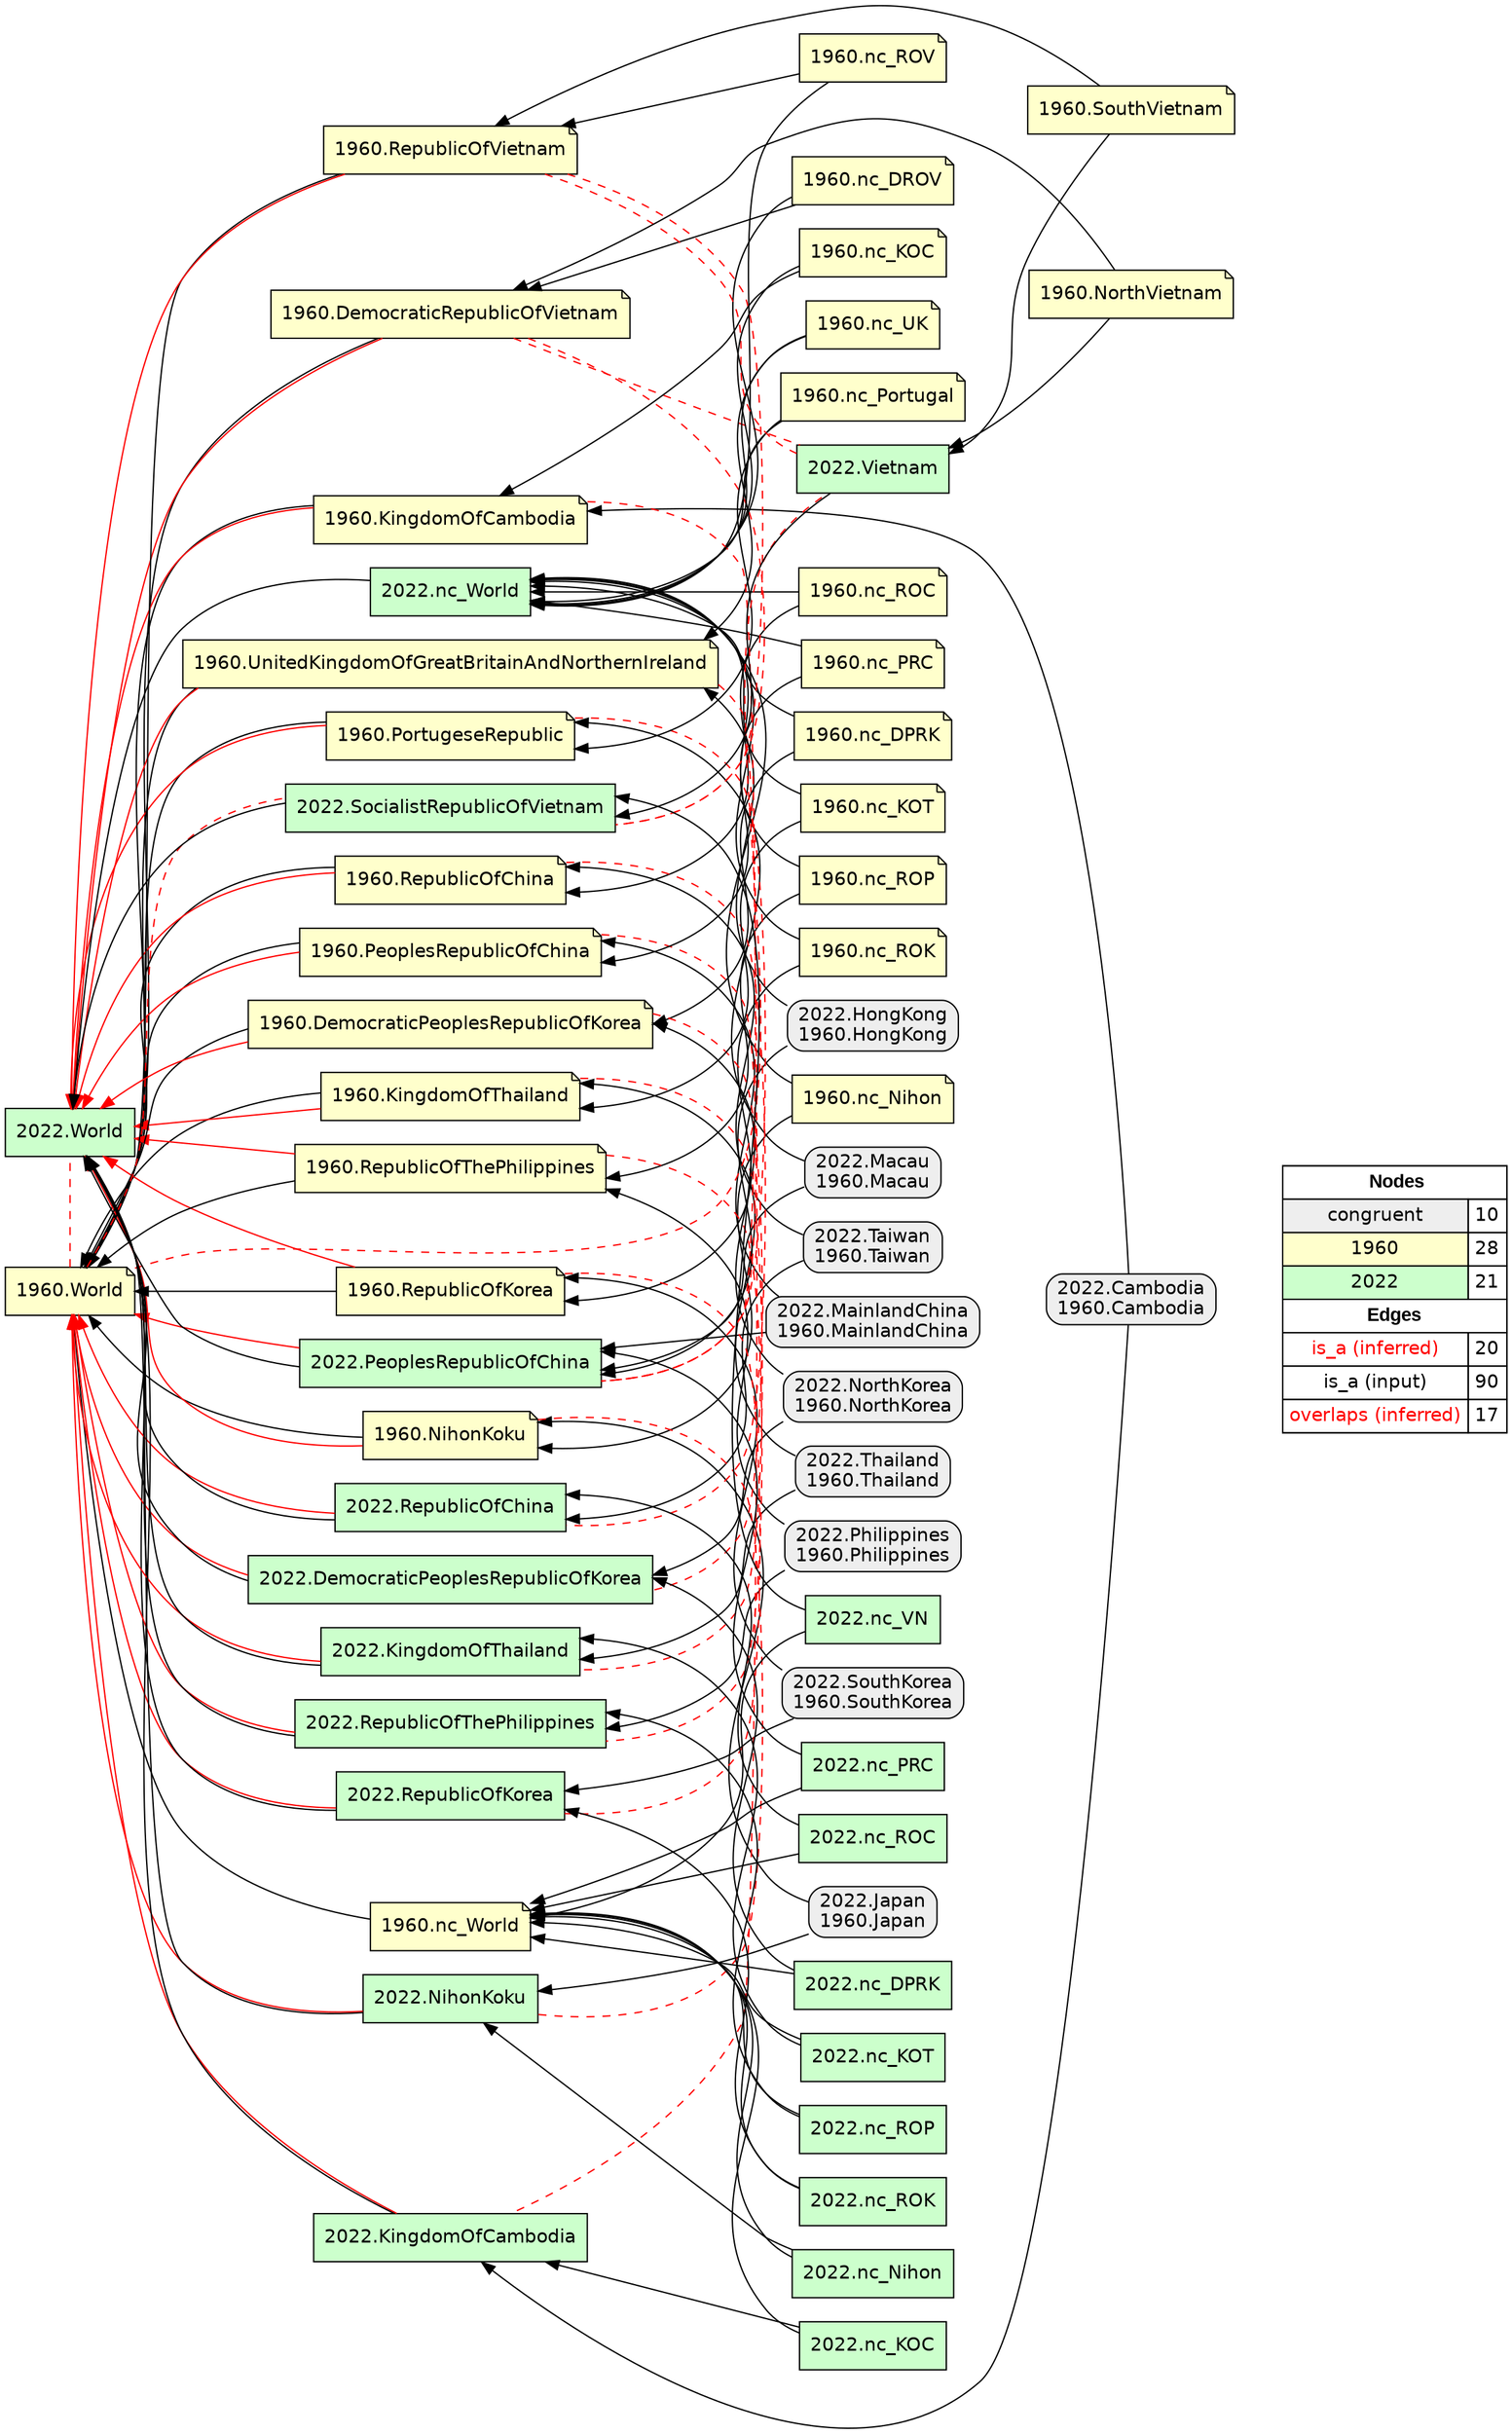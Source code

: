 digraph{
rankdir=RL
node[shape=box style="filled,rounded" fillcolor="#EEEEEE" fontname="helvetica"] 
"2022.Cambodia\n1960.Cambodia"
"2022.Japan\n1960.Japan"
"2022.HongKong\n1960.HongKong"
"2022.NorthKorea\n1960.NorthKorea"
"2022.Thailand\n1960.Thailand"
"2022.Taiwan\n1960.Taiwan"
"2022.SouthKorea\n1960.SouthKorea"
"2022.Philippines\n1960.Philippines"
"2022.Macau\n1960.Macau"
"2022.MainlandChina\n1960.MainlandChina"
node[shape=note style=filled fillcolor="#FFFFCC" fontname="helvetica"] 
"1960.nc_Nihon"
"1960.nc_ROK"
"1960.nc_ROC"
"1960.nc_ROP"
"1960.nc_ROV"
"1960.DemocraticRepublicOfVietnam"
"1960.PortugeseRepublic"
"1960.RepublicOfChina"
"1960.nc_Portugal"
"1960.UnitedKingdomOfGreatBritainAndNorthernIreland"
"1960.nc_UK"
"1960.PeoplesRepublicOfChina"
"1960.KingdomOfThailand"
"1960.nc_DROV"
"1960.nc_PRC"
"1960.NihonKoku"
"1960.KingdomOfCambodia"
"1960.RepublicOfKorea"
"1960.RepublicOfThePhilippines"
"1960.nc_World"
"1960.nc_DPRK"
"1960.RepublicOfVietnam"
"1960.DemocraticPeoplesRepublicOfKorea"
"1960.SouthVietnam"
"1960.nc_KOT"
"1960.nc_KOC"
"1960.World"
"1960.NorthVietnam"
node[shape=box style=filled fillcolor="#CCFFCC" fontname="helvetica"] 
"2022.nc_VN"
"2022.SocialistRepublicOfVietnam"
"2022.RepublicOfKorea"
"2022.DemocraticPeoplesRepublicOfKorea"
"2022.nc_World"
"2022.PeoplesRepublicOfChina"
"2022.nc_DPRK"
"2022.RepublicOfChina"
"2022.RepublicOfThePhilippines"
"2022.nc_Nihon"
"2022.Vietnam"
"2022.NihonKoku"
"2022.World"
"2022.KingdomOfThailand"
"2022.nc_PRC"
"2022.nc_ROK"
"2022.nc_KOC"
"2022.nc_ROC"
"2022.nc_KOT"
"2022.nc_ROP"
"2022.KingdomOfCambodia"
edge[arrowhead=normal style=solid color="#FF0000" constraint=true penwidth=1]
"1960.KingdomOfCambodia" -> "2022.World"
"2022.RepublicOfKorea" -> "1960.World"
"1960.UnitedKingdomOfGreatBritainAndNorthernIreland" -> "2022.World"
"1960.RepublicOfVietnam" -> "2022.World"
"1960.RepublicOfChina" -> "2022.World"
"2022.RepublicOfChina" -> "1960.World"
"1960.PeoplesRepublicOfChina" -> "2022.World"
"1960.RepublicOfKorea" -> "2022.World"
"2022.DemocraticPeoplesRepublicOfKorea" -> "1960.World"
"1960.KingdomOfThailand" -> "2022.World"
"2022.PeoplesRepublicOfChina" -> "1960.World"
"1960.PortugeseRepublic" -> "2022.World"
"2022.KingdomOfThailand" -> "1960.World"
"1960.RepublicOfThePhilippines" -> "2022.World"
"1960.DemocraticRepublicOfVietnam" -> "2022.World"
"1960.NihonKoku" -> "2022.World"
"2022.RepublicOfThePhilippines" -> "1960.World"
"2022.NihonKoku" -> "1960.World"
"1960.DemocraticPeoplesRepublicOfKorea" -> "2022.World"
"2022.KingdomOfCambodia" -> "1960.World"
edge[arrowhead=normal style=solid color="#000000" constraint=true penwidth=1]
"2022.nc_ROC" -> "2022.RepublicOfChina"
"2022.nc_DPRK" -> "2022.DemocraticPeoplesRepublicOfKorea"
"1960.nc_Nihon" -> "2022.nc_World"
"2022.nc_VN" -> "2022.SocialistRepublicOfVietnam"
"2022.RepublicOfKorea" -> "2022.World"
"1960.nc_World" -> "1960.World"
"1960.nc_Portugal" -> "2022.nc_World"
"1960.PortugeseRepublic" -> "1960.World"
"2022.nc_ROK" -> "2022.RepublicOfKorea"
"2022.nc_KOT" -> "1960.nc_World"
"2022.Taiwan\n1960.Taiwan" -> "1960.RepublicOfChina"
"2022.nc_Nihon" -> "2022.NihonKoku"
"2022.Thailand\n1960.Thailand" -> "2022.KingdomOfThailand"
"1960.RepublicOfKorea" -> "1960.World"
"1960.nc_UK" -> "2022.nc_World"
"2022.RepublicOfChina" -> "2022.World"
"1960.UnitedKingdomOfGreatBritainAndNorthernIreland" -> "1960.World"
"2022.SocialistRepublicOfVietnam" -> "2022.World"
"1960.nc_ROV" -> "1960.RepublicOfVietnam"
"2022.nc_KOT" -> "2022.KingdomOfThailand"
"1960.nc_DPRK" -> "1960.DemocraticPeoplesRepublicOfKorea"
"2022.Philippines\n1960.Philippines" -> "1960.RepublicOfThePhilippines"
"1960.SouthVietnam" -> "2022.Vietnam"
"2022.KingdomOfCambodia" -> "2022.World"
"1960.DemocraticPeoplesRepublicOfKorea" -> "1960.World"
"1960.nc_ROP" -> "2022.nc_World"
"2022.nc_KOC" -> "1960.nc_World"
"1960.nc_KOC" -> "1960.KingdomOfCambodia"
"1960.nc_UK" -> "1960.UnitedKingdomOfGreatBritainAndNorthernIreland"
"1960.KingdomOfThailand" -> "1960.World"
"2022.MainlandChina\n1960.MainlandChina" -> "2022.PeoplesRepublicOfChina"
"1960.nc_Nihon" -> "1960.NihonKoku"
"1960.nc_ROP" -> "1960.RepublicOfThePhilippines"
"1960.nc_DROV" -> "2022.nc_World"
"1960.nc_ROK" -> "2022.nc_World"
"1960.nc_DROV" -> "1960.DemocraticRepublicOfVietnam"
"2022.nc_ROC" -> "1960.nc_World"
"1960.nc_PRC" -> "2022.nc_World"
"2022.NihonKoku" -> "2022.World"
"2022.Thailand\n1960.Thailand" -> "1960.KingdomOfThailand"
"2022.Japan\n1960.Japan" -> "1960.NihonKoku"
"1960.nc_KOC" -> "2022.nc_World"
"2022.Cambodia\n1960.Cambodia" -> "2022.KingdomOfCambodia"
"1960.nc_ROV" -> "2022.nc_World"
"2022.nc_ROP" -> "2022.RepublicOfThePhilippines"
"1960.KingdomOfCambodia" -> "1960.World"
"1960.RepublicOfChina" -> "1960.World"
"1960.RepublicOfThePhilippines" -> "1960.World"
"1960.nc_ROK" -> "1960.RepublicOfKorea"
"2022.nc_World" -> "2022.World"
"2022.nc_ROP" -> "1960.nc_World"
"1960.NorthVietnam" -> "2022.Vietnam"
"1960.nc_DPRK" -> "2022.nc_World"
"2022.Vietnam" -> "2022.SocialistRepublicOfVietnam"
"1960.nc_ROC" -> "1960.RepublicOfChina"
"2022.RepublicOfThePhilippines" -> "2022.World"
"2022.Taiwan\n1960.Taiwan" -> "2022.RepublicOfChina"
"1960.SouthVietnam" -> "1960.RepublicOfVietnam"
"2022.NorthKorea\n1960.NorthKorea" -> "2022.DemocraticPeoplesRepublicOfKorea"
"2022.nc_ROK" -> "1960.nc_World"
"2022.MainlandChina\n1960.MainlandChina" -> "1960.PeoplesRepublicOfChina"
"2022.PeoplesRepublicOfChina" -> "2022.World"
"1960.NorthVietnam" -> "1960.DemocraticRepublicOfVietnam"
"1960.nc_KOT" -> "2022.nc_World"
"2022.HongKong\n1960.HongKong" -> "2022.PeoplesRepublicOfChina"
"1960.DemocraticRepublicOfVietnam" -> "1960.World"
"1960.nc_KOT" -> "1960.KingdomOfThailand"
"2022.nc_PRC" -> "1960.nc_World"
"2022.Cambodia\n1960.Cambodia" -> "1960.KingdomOfCambodia"
"1960.RepublicOfVietnam" -> "1960.World"
"2022.SouthKorea\n1960.SouthKorea" -> "1960.RepublicOfKorea"
"2022.Philippines\n1960.Philippines" -> "2022.RepublicOfThePhilippines"
"1960.NihonKoku" -> "1960.World"
"2022.Macau\n1960.Macau" -> "1960.PortugeseRepublic"
"2022.DemocraticPeoplesRepublicOfKorea" -> "2022.World"
"1960.nc_Portugal" -> "1960.PortugeseRepublic"
"1960.nc_ROC" -> "2022.nc_World"
"2022.nc_VN" -> "1960.nc_World"
"1960.nc_PRC" -> "1960.PeoplesRepublicOfChina"
"2022.HongKong\n1960.HongKong" -> "1960.UnitedKingdomOfGreatBritainAndNorthernIreland"
"2022.nc_Nihon" -> "1960.nc_World"
"2022.SouthKorea\n1960.SouthKorea" -> "2022.RepublicOfKorea"
"2022.nc_KOC" -> "2022.KingdomOfCambodia"
"2022.NorthKorea\n1960.NorthKorea" -> "1960.DemocraticPeoplesRepublicOfKorea"
"1960.PeoplesRepublicOfChina" -> "1960.World"
"2022.Japan\n1960.Japan" -> "2022.NihonKoku"
"2022.Macau\n1960.Macau" -> "2022.PeoplesRepublicOfChina"
"2022.nc_DPRK" -> "1960.nc_World"
"2022.KingdomOfThailand" -> "2022.World"
"2022.nc_PRC" -> "2022.PeoplesRepublicOfChina"
edge[arrowhead=normal style=dotted color="#000000" constraint=true penwidth=1]
edge[arrowhead=none style=dashed color="#FF0000" constraint=false penwidth=1]
"1960.PeoplesRepublicOfChina" -> "2022.PeoplesRepublicOfChina"
"1960.PortugeseRepublic" -> "2022.PeoplesRepublicOfChina"
"1960.World" -> "2022.SocialistRepublicOfVietnam"
"1960.World" -> "2022.Vietnam"
"1960.RepublicOfVietnam" -> "2022.SocialistRepublicOfVietnam"
"1960.KingdomOfThailand" -> "2022.KingdomOfThailand"
"1960.KingdomOfCambodia" -> "2022.KingdomOfCambodia"
"1960.DemocraticRepublicOfVietnam" -> "2022.SocialistRepublicOfVietnam"
"1960.RepublicOfKorea" -> "2022.RepublicOfKorea"
"1960.RepublicOfChina" -> "2022.RepublicOfChina"
"1960.DemocraticRepublicOfVietnam" -> "2022.Vietnam"
"1960.NihonKoku" -> "2022.NihonKoku"
"1960.RepublicOfThePhilippines" -> "2022.RepublicOfThePhilippines"
"1960.UnitedKingdomOfGreatBritainAndNorthernIreland" -> "2022.PeoplesRepublicOfChina"
"1960.World" -> "2022.World"
"1960.RepublicOfVietnam" -> "2022.Vietnam"
"1960.DemocraticPeoplesRepublicOfKorea" -> "2022.DemocraticPeoplesRepublicOfKorea"
node[shape=box] 
{rank=source Legend [fillcolor= white margin=0 label=< 
 <TABLE BORDER="0" CELLBORDER="1" CELLSPACING="0" CELLPADDING="4"> 
<TR> <TD COLSPAN="2"><font face="Arial Black"> Nodes</font></TD> </TR> 
<TR> 
 <TD bgcolor="#EEEEEE" fontname="helvetica">congruent</TD> 
 <TD>10</TD> 
 </TR> 
<TR> 
 <TD bgcolor="#FFFFCC" fontname="helvetica">1960</TD> 
 <TD>28</TD> 
 </TR> 
<TR> 
 <TD bgcolor="#CCFFCC" fontname="helvetica">2022</TD> 
 <TD>21</TD> 
 </TR> 
<TR> <TD COLSPAN="2"><font face = "Arial Black"> Edges </font></TD> </TR> 
<TR> 
 <TD><font color ="#FF0000">is_a (inferred)</font></TD><TD>20</TD>
</TR>
<TR> 
 <TD><font color ="#000000">is_a (input)</font></TD><TD>90</TD>
</TR>
<TR> 
 <TD><font color ="#FF0000">overlaps (inferred)</font></TD><TD>17</TD>
</TR>
</TABLE> 
 >] } 
}